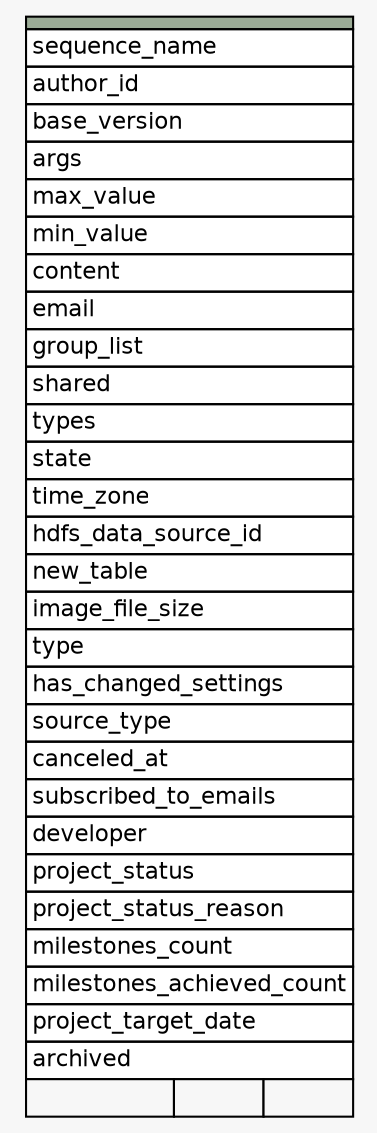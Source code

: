 // dot 2.36.0 on Mac OS X 10.10
// SchemaSpy rev 590
digraph "" {
  graph [
    rankdir="RL"
    bgcolor="#f7f7f7"
    nodesep="0.18"
    ranksep="0.46"
    fontname="Helvetica"
    fontsize="11"
  ];
  node [
    fontname="Helvetica"
    fontsize="11"
    shape="plaintext"
  ];
  edge [
    arrowsize="0.8"
  ];
  "" [
    label=<
    <TABLE BORDER="0" CELLBORDER="1" CELLSPACING="0" BGCOLOR="#ffffff">
      <TR><TD COLSPAN="3" BGCOLOR="#9bab96" ALIGN="CENTER"></TD></TR>
      <TR><TD PORT="sequence_name" COLSPAN="3" ALIGN="LEFT">sequence_name</TD></TR>
      <TR><TD PORT="author_id" COLSPAN="3" ALIGN="LEFT">author_id</TD></TR>
      <TR><TD PORT="base_version" COLSPAN="3" ALIGN="LEFT">base_version</TD></TR>
      <TR><TD PORT="args" COLSPAN="3" ALIGN="LEFT">args</TD></TR>
      <TR><TD PORT="max_value" COLSPAN="3" ALIGN="LEFT">max_value</TD></TR>
      <TR><TD PORT="min_value" COLSPAN="3" ALIGN="LEFT">min_value</TD></TR>
      <TR><TD PORT="content" COLSPAN="3" ALIGN="LEFT">content</TD></TR>
      <TR><TD PORT="email" COLSPAN="3" ALIGN="LEFT">email</TD></TR>
      <TR><TD PORT="group_list" COLSPAN="3" ALIGN="LEFT">group_list</TD></TR>
      <TR><TD PORT="shared" COLSPAN="3" ALIGN="LEFT">shared</TD></TR>
      <TR><TD PORT="types" COLSPAN="3" ALIGN="LEFT">types</TD></TR>
      <TR><TD PORT="state" COLSPAN="3" ALIGN="LEFT">state</TD></TR>
      <TR><TD PORT="time_zone" COLSPAN="3" ALIGN="LEFT">time_zone</TD></TR>
      <TR><TD PORT="hdfs_data_source_id" COLSPAN="3" ALIGN="LEFT">hdfs_data_source_id</TD></TR>
      <TR><TD PORT="new_table" COLSPAN="3" ALIGN="LEFT">new_table</TD></TR>
      <TR><TD PORT="image_file_size" COLSPAN="3" ALIGN="LEFT">image_file_size</TD></TR>
      <TR><TD PORT="type" COLSPAN="3" ALIGN="LEFT">type</TD></TR>
      <TR><TD PORT="has_changed_settings" COLSPAN="3" ALIGN="LEFT">has_changed_settings</TD></TR>
      <TR><TD PORT="source_type" COLSPAN="3" ALIGN="LEFT">source_type</TD></TR>
      <TR><TD PORT="canceled_at" COLSPAN="3" ALIGN="LEFT">canceled_at</TD></TR>
      <TR><TD PORT="subscribed_to_emails" COLSPAN="3" ALIGN="LEFT">subscribed_to_emails</TD></TR>
      <TR><TD PORT="developer" COLSPAN="3" ALIGN="LEFT">developer</TD></TR>
      <TR><TD PORT="project_status" COLSPAN="3" ALIGN="LEFT">project_status</TD></TR>
      <TR><TD PORT="project_status_reason" COLSPAN="3" ALIGN="LEFT">project_status_reason</TD></TR>
      <TR><TD PORT="milestones_count" COLSPAN="3" ALIGN="LEFT">milestones_count</TD></TR>
      <TR><TD PORT="milestones_achieved_count" COLSPAN="3" ALIGN="LEFT">milestones_achieved_count</TD></TR>
      <TR><TD PORT="project_target_date" COLSPAN="3" ALIGN="LEFT">project_target_date</TD></TR>
      <TR><TD PORT="archived" COLSPAN="3" ALIGN="LEFT">archived</TD></TR>
      <TR><TD ALIGN="LEFT" BGCOLOR="#f7f7f7">  </TD><TD ALIGN="RIGHT" BGCOLOR="#f7f7f7">  </TD><TD ALIGN="RIGHT" BGCOLOR="#f7f7f7">  </TD></TR>
    </TABLE>>
    URL="tables/.html"
    tooltip=""
  ];
}
